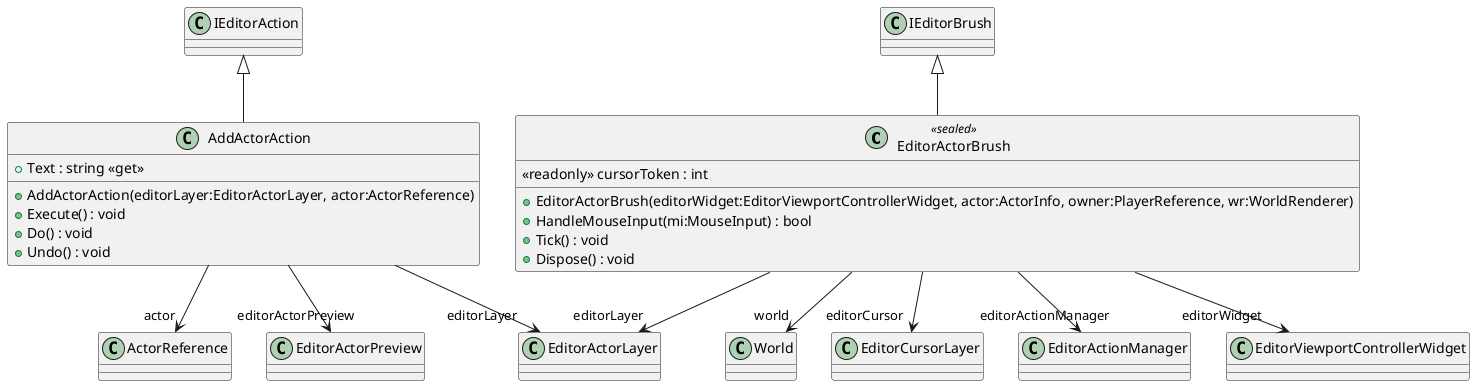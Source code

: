 @startuml
class EditorActorBrush <<sealed>> {
    <<readonly>> cursorToken : int
    + EditorActorBrush(editorWidget:EditorViewportControllerWidget, actor:ActorInfo, owner:PlayerReference, wr:WorldRenderer)
    + HandleMouseInput(mi:MouseInput) : bool
    + Tick() : void
    + Dispose() : void
}
class AddActorAction {
    + Text : string <<get>>
    + AddActorAction(editorLayer:EditorActorLayer, actor:ActorReference)
    + Execute() : void
    + Do() : void
    + Undo() : void
}
IEditorBrush <|-- EditorActorBrush
EditorActorBrush --> "world" World
EditorActorBrush --> "editorLayer" EditorActorLayer
EditorActorBrush --> "editorCursor" EditorCursorLayer
EditorActorBrush --> "editorActionManager" EditorActionManager
EditorActorBrush --> "editorWidget" EditorViewportControllerWidget
IEditorAction <|-- AddActorAction
AddActorAction --> "editorLayer" EditorActorLayer
AddActorAction --> "actor" ActorReference
AddActorAction --> "editorActorPreview" EditorActorPreview
@enduml
